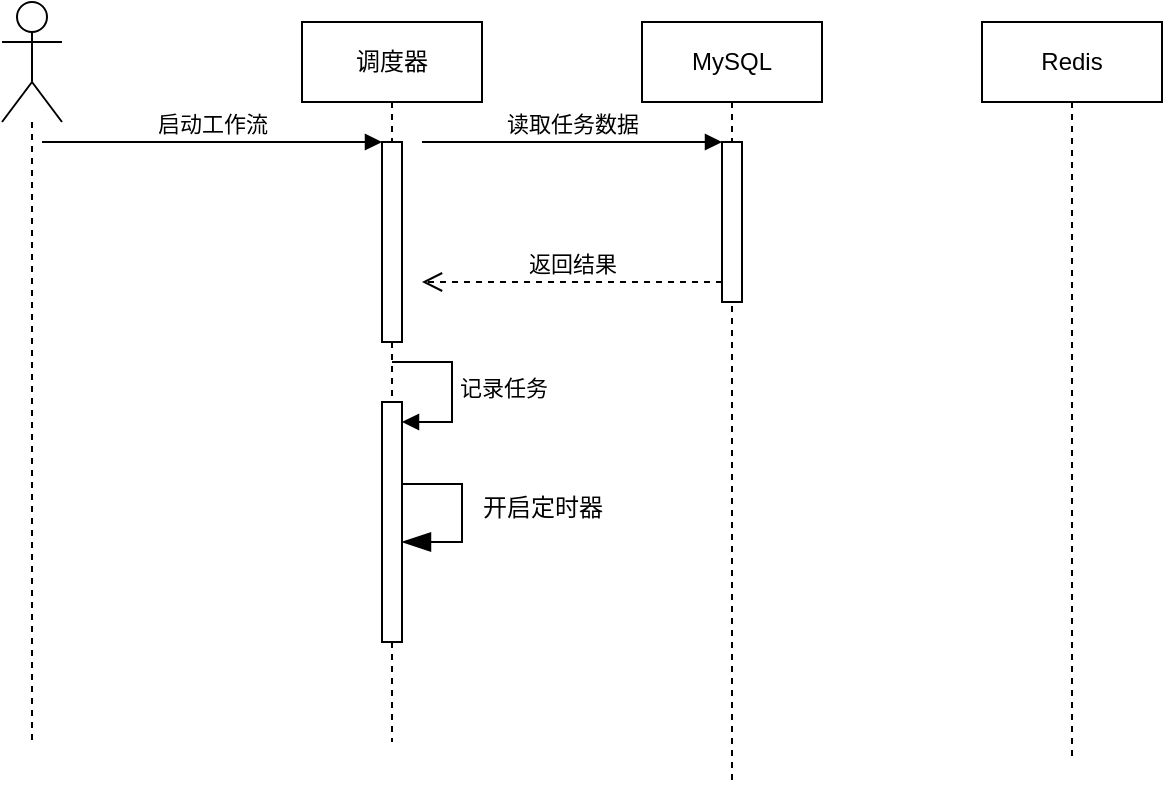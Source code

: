 <mxfile version="21.6.1" type="github">
  <diagram name="第 1 页" id="FbTjKED93hG7GuQT6457">
    <mxGraphModel dx="1193" dy="571" grid="1" gridSize="10" guides="1" tooltips="1" connect="1" arrows="1" fold="1" page="1" pageScale="1" pageWidth="827" pageHeight="1169" math="0" shadow="0">
      <root>
        <mxCell id="0" />
        <mxCell id="1" parent="0" />
        <mxCell id="Cw4ZLnLLsE0A95PP1URh-4" style="edgeStyle=orthogonalEdgeStyle;rounded=0;orthogonalLoop=1;jettySize=auto;html=1;dashed=1;endArrow=none;endFill=0;" edge="1" parent="1" source="Cw4ZLnLLsE0A95PP1URh-1">
          <mxGeometry relative="1" as="geometry">
            <mxPoint x="85" y="470" as="targetPoint" />
          </mxGeometry>
        </mxCell>
        <mxCell id="Cw4ZLnLLsE0A95PP1URh-1" value="" style="shape=umlActor;verticalLabelPosition=bottom;verticalAlign=top;html=1;outlineConnect=0;" vertex="1" parent="1">
          <mxGeometry x="70" y="100" width="30" height="60" as="geometry" />
        </mxCell>
        <mxCell id="Cw4ZLnLLsE0A95PP1URh-9" style="edgeStyle=orthogonalEdgeStyle;rounded=0;orthogonalLoop=1;jettySize=auto;html=1;dashed=1;endArrow=none;endFill=0;" edge="1" parent="1" source="Cw4ZLnLLsE0A95PP1URh-5">
          <mxGeometry relative="1" as="geometry">
            <mxPoint x="265" y="470" as="targetPoint" />
          </mxGeometry>
        </mxCell>
        <mxCell id="Cw4ZLnLLsE0A95PP1URh-5" value="调度器" style="rounded=0;whiteSpace=wrap;html=1;" vertex="1" parent="1">
          <mxGeometry x="220" y="110" width="90" height="40" as="geometry" />
        </mxCell>
        <mxCell id="Cw4ZLnLLsE0A95PP1URh-10" style="edgeStyle=orthogonalEdgeStyle;rounded=0;orthogonalLoop=1;jettySize=auto;html=1;dashed=1;endArrow=none;endFill=0;" edge="1" parent="1" source="Cw4ZLnLLsE0A95PP1URh-6">
          <mxGeometry relative="1" as="geometry">
            <mxPoint x="435" y="490" as="targetPoint" />
          </mxGeometry>
        </mxCell>
        <mxCell id="Cw4ZLnLLsE0A95PP1URh-6" value="MySQL" style="rounded=0;whiteSpace=wrap;html=1;" vertex="1" parent="1">
          <mxGeometry x="390" y="110" width="90" height="40" as="geometry" />
        </mxCell>
        <mxCell id="Cw4ZLnLLsE0A95PP1URh-11" style="edgeStyle=orthogonalEdgeStyle;rounded=0;orthogonalLoop=1;jettySize=auto;html=1;endArrow=none;endFill=0;dashed=1;" edge="1" parent="1" source="Cw4ZLnLLsE0A95PP1URh-7">
          <mxGeometry relative="1" as="geometry">
            <mxPoint x="605" y="480" as="targetPoint" />
          </mxGeometry>
        </mxCell>
        <mxCell id="Cw4ZLnLLsE0A95PP1URh-7" value="Redis" style="rounded=0;whiteSpace=wrap;html=1;" vertex="1" parent="1">
          <mxGeometry x="560" y="110" width="90" height="40" as="geometry" />
        </mxCell>
        <mxCell id="Cw4ZLnLLsE0A95PP1URh-26" value="" style="html=1;points=[];perimeter=orthogonalPerimeter;outlineConnect=0;targetShapes=umlLifeline;portConstraint=eastwest;newEdgeStyle={&quot;edgeStyle&quot;:&quot;elbowEdgeStyle&quot;,&quot;elbow&quot;:&quot;vertical&quot;,&quot;curved&quot;:0,&quot;rounded&quot;:0};" vertex="1" parent="1">
          <mxGeometry x="260" y="170" width="10" height="100" as="geometry" />
        </mxCell>
        <mxCell id="Cw4ZLnLLsE0A95PP1URh-27" value="启动工作流" style="html=1;verticalAlign=bottom;startArrow=none;endArrow=block;startSize=8;edgeStyle=elbowEdgeStyle;elbow=vertical;curved=0;rounded=0;startFill=0;" edge="1" target="Cw4ZLnLLsE0A95PP1URh-26" parent="1">
          <mxGeometry relative="1" as="geometry">
            <mxPoint x="90" y="170" as="sourcePoint" />
          </mxGeometry>
        </mxCell>
        <mxCell id="Cw4ZLnLLsE0A95PP1URh-28" value="" style="html=1;points=[];perimeter=orthogonalPerimeter;outlineConnect=0;targetShapes=umlLifeline;portConstraint=eastwest;newEdgeStyle={&quot;edgeStyle&quot;:&quot;elbowEdgeStyle&quot;,&quot;elbow&quot;:&quot;vertical&quot;,&quot;curved&quot;:0,&quot;rounded&quot;:0};" vertex="1" parent="1">
          <mxGeometry x="430" y="170" width="10" height="80" as="geometry" />
        </mxCell>
        <mxCell id="Cw4ZLnLLsE0A95PP1URh-29" value="读取任务数据" style="html=1;verticalAlign=bottom;endArrow=block;edgeStyle=elbowEdgeStyle;elbow=vertical;curved=0;rounded=0;" edge="1" target="Cw4ZLnLLsE0A95PP1URh-28" parent="1">
          <mxGeometry relative="1" as="geometry">
            <mxPoint x="280" y="170" as="sourcePoint" />
            <mxPoint as="offset" />
          </mxGeometry>
        </mxCell>
        <mxCell id="Cw4ZLnLLsE0A95PP1URh-30" value="返回结果" style="html=1;verticalAlign=bottom;endArrow=open;dashed=1;endSize=8;edgeStyle=elbowEdgeStyle;elbow=vertical;curved=0;rounded=0;" edge="1" source="Cw4ZLnLLsE0A95PP1URh-28" parent="1">
          <mxGeometry relative="1" as="geometry">
            <mxPoint x="280" y="240" as="targetPoint" />
          </mxGeometry>
        </mxCell>
        <mxCell id="Cw4ZLnLLsE0A95PP1URh-33" value="" style="html=1;points=[];perimeter=orthogonalPerimeter;outlineConnect=0;targetShapes=umlLifeline;portConstraint=eastwest;newEdgeStyle={&quot;edgeStyle&quot;:&quot;elbowEdgeStyle&quot;,&quot;elbow&quot;:&quot;vertical&quot;,&quot;curved&quot;:0,&quot;rounded&quot;:0};" vertex="1" parent="1">
          <mxGeometry x="260" y="300" width="10" height="120" as="geometry" />
        </mxCell>
        <mxCell id="Cw4ZLnLLsE0A95PP1URh-34" value="记录任务" style="html=1;align=left;spacingLeft=2;endArrow=block;rounded=0;edgeStyle=orthogonalEdgeStyle;curved=0;rounded=0;" edge="1" target="Cw4ZLnLLsE0A95PP1URh-33" parent="1">
          <mxGeometry x="0.008" relative="1" as="geometry">
            <mxPoint x="265" y="280" as="sourcePoint" />
            <Array as="points">
              <mxPoint x="295" y="310" />
            </Array>
            <mxPoint as="offset" />
          </mxGeometry>
        </mxCell>
        <mxCell id="Cw4ZLnLLsE0A95PP1URh-43" value="" style="endArrow=blockThin;endFill=1;endSize=12;html=1;rounded=0;edgeStyle=orthogonalEdgeStyle;" edge="1" parent="1" target="Cw4ZLnLLsE0A95PP1URh-33">
          <mxGeometry width="160" relative="1" as="geometry">
            <mxPoint x="270" y="340" as="sourcePoint" />
            <mxPoint x="430" y="350" as="targetPoint" />
            <Array as="points">
              <mxPoint x="270" y="341" />
              <mxPoint x="300" y="341" />
              <mxPoint x="300" y="370" />
            </Array>
          </mxGeometry>
        </mxCell>
        <mxCell id="Cw4ZLnLLsE0A95PP1URh-44" value="开启定时器" style="text;html=1;align=center;verticalAlign=middle;resizable=0;points=[];autosize=1;strokeColor=none;fillColor=none;" vertex="1" parent="1">
          <mxGeometry x="300" y="338" width="80" height="30" as="geometry" />
        </mxCell>
      </root>
    </mxGraphModel>
  </diagram>
</mxfile>
